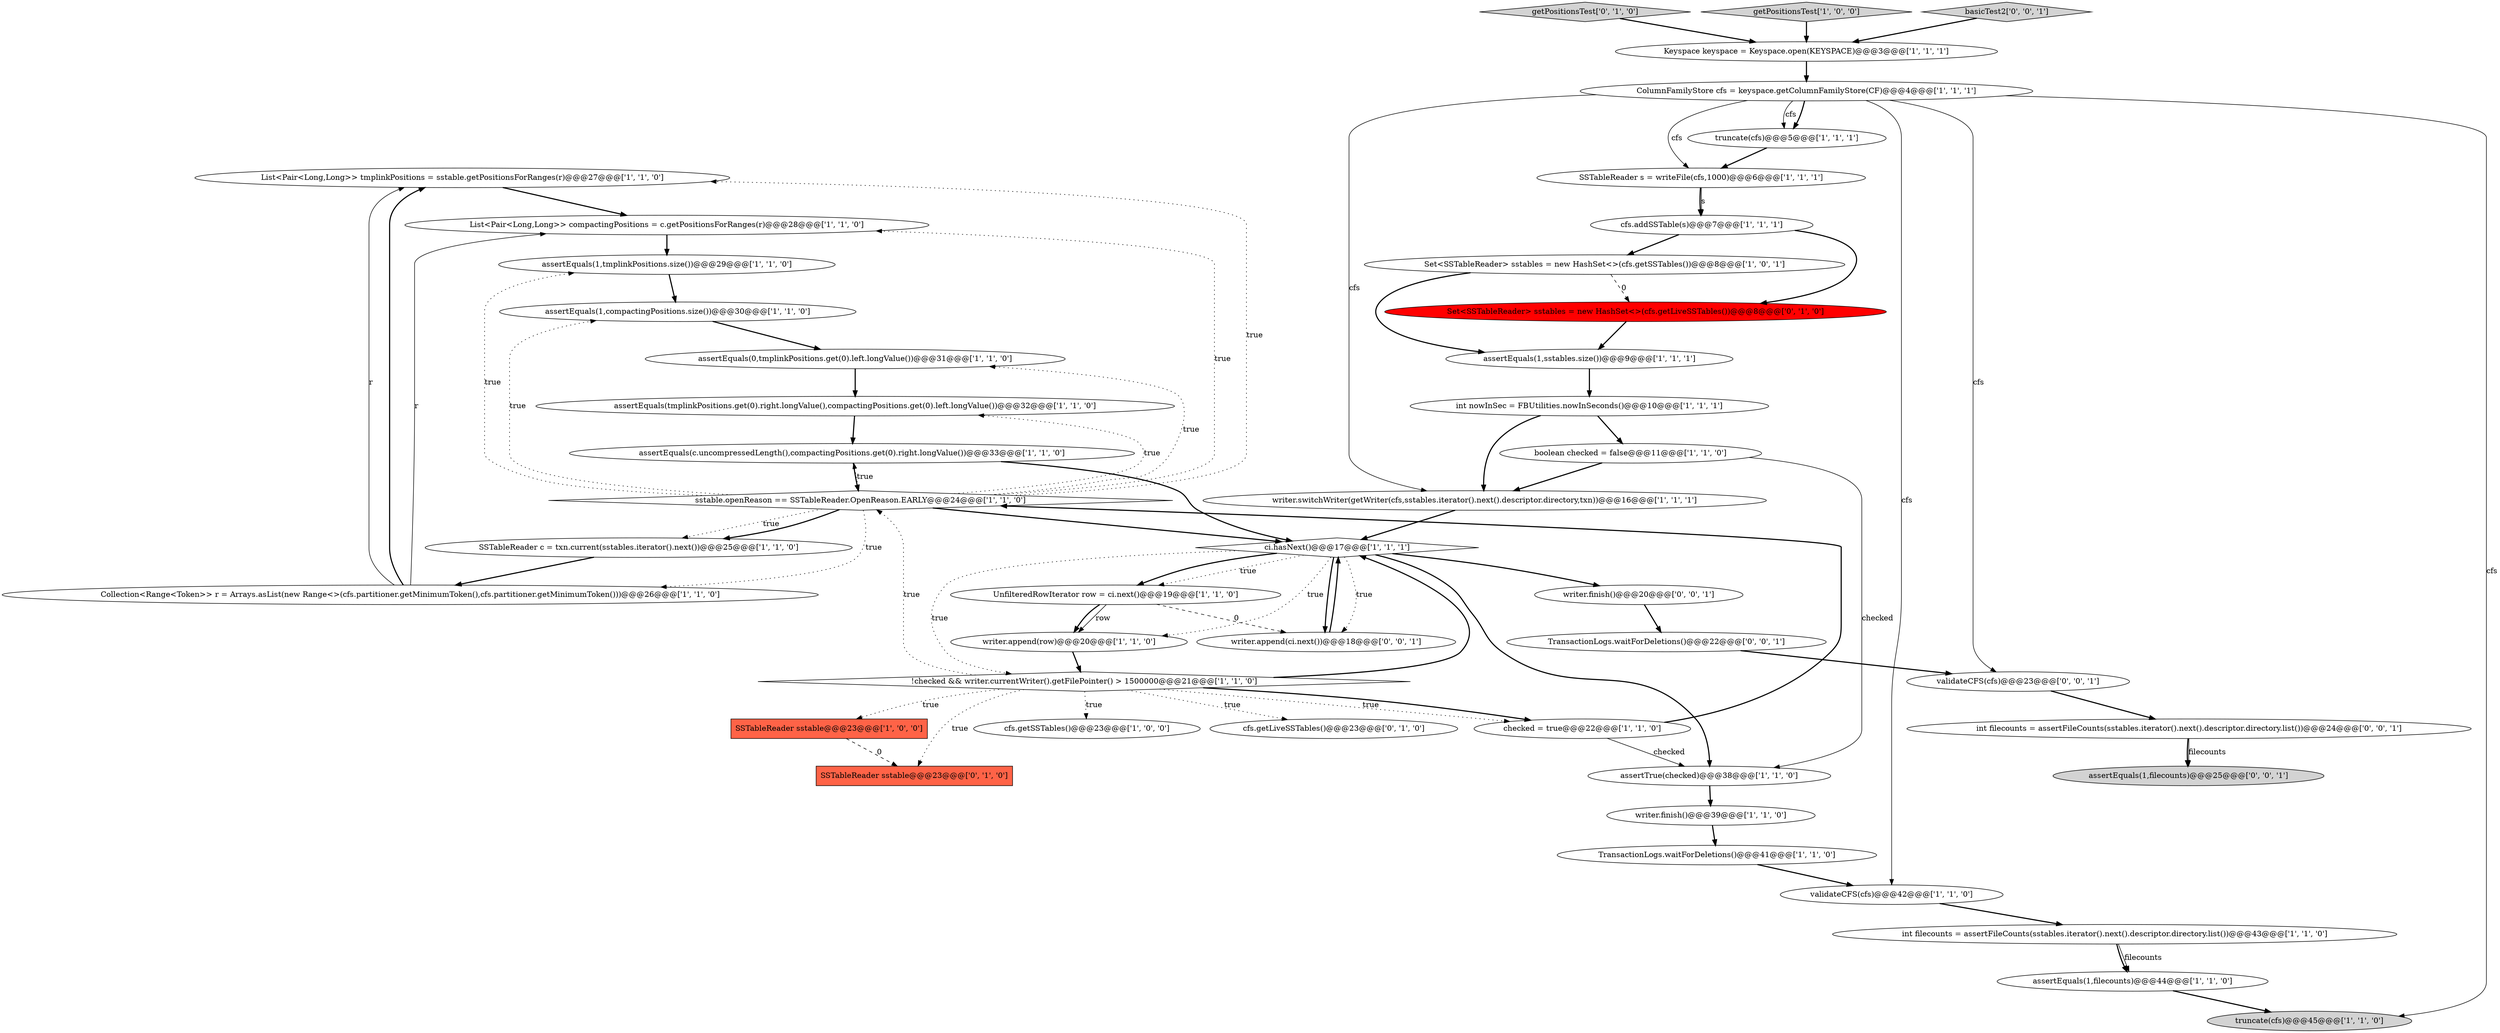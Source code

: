 digraph {
31 [style = filled, label = "List<Pair<Long,Long>> tmplinkPositions = sstable.getPositionsForRanges(r)@@@27@@@['1', '1', '0']", fillcolor = white, shape = ellipse image = "AAA0AAABBB1BBB"];
35 [style = filled, label = "getPositionsTest['0', '1', '0']", fillcolor = lightgray, shape = diamond image = "AAA0AAABBB2BBB"];
27 [style = filled, label = "getPositionsTest['1', '0', '0']", fillcolor = lightgray, shape = diamond image = "AAA0AAABBB1BBB"];
12 [style = filled, label = "TransactionLogs.waitForDeletions()@@@41@@@['1', '1', '0']", fillcolor = white, shape = ellipse image = "AAA0AAABBB1BBB"];
0 [style = filled, label = "writer.finish()@@@39@@@['1', '1', '0']", fillcolor = white, shape = ellipse image = "AAA0AAABBB1BBB"];
29 [style = filled, label = "SSTableReader s = writeFile(cfs,1000)@@@6@@@['1', '1', '1']", fillcolor = white, shape = ellipse image = "AAA0AAABBB1BBB"];
7 [style = filled, label = "int nowInSec = FBUtilities.nowInSeconds()@@@10@@@['1', '1', '1']", fillcolor = white, shape = ellipse image = "AAA0AAABBB1BBB"];
30 [style = filled, label = "assertEquals(tmplinkPositions.get(0).right.longValue(),compactingPositions.get(0).left.longValue())@@@32@@@['1', '1', '0']", fillcolor = white, shape = ellipse image = "AAA0AAABBB1BBB"];
2 [style = filled, label = "cfs.getSSTables()@@@23@@@['1', '0', '0']", fillcolor = white, shape = ellipse image = "AAA0AAABBB1BBB"];
17 [style = filled, label = "cfs.addSSTable(s)@@@7@@@['1', '1', '1']", fillcolor = white, shape = ellipse image = "AAA0AAABBB1BBB"];
10 [style = filled, label = "assertEquals(1,sstables.size())@@@9@@@['1', '1', '1']", fillcolor = white, shape = ellipse image = "AAA0AAABBB1BBB"];
9 [style = filled, label = "boolean checked = false@@@11@@@['1', '1', '0']", fillcolor = white, shape = ellipse image = "AAA0AAABBB1BBB"];
14 [style = filled, label = "assertEquals(1,tmplinkPositions.size())@@@29@@@['1', '1', '0']", fillcolor = white, shape = ellipse image = "AAA0AAABBB1BBB"];
36 [style = filled, label = "cfs.getLiveSSTables()@@@23@@@['0', '1', '0']", fillcolor = white, shape = ellipse image = "AAA0AAABBB2BBB"];
34 [style = filled, label = "assertEquals(c.uncompressedLength(),compactingPositions.get(0).right.longValue())@@@33@@@['1', '1', '0']", fillcolor = white, shape = ellipse image = "AAA0AAABBB1BBB"];
33 [style = filled, label = "validateCFS(cfs)@@@42@@@['1', '1', '0']", fillcolor = white, shape = ellipse image = "AAA0AAABBB1BBB"];
43 [style = filled, label = "basicTest2['0', '0', '1']", fillcolor = lightgray, shape = diamond image = "AAA0AAABBB3BBB"];
5 [style = filled, label = "Set<SSTableReader> sstables = new HashSet<>(cfs.getSSTables())@@@8@@@['1', '0', '1']", fillcolor = white, shape = ellipse image = "AAA0AAABBB1BBB"];
45 [style = filled, label = "assertEquals(1,filecounts)@@@25@@@['0', '0', '1']", fillcolor = lightgray, shape = ellipse image = "AAA0AAABBB3BBB"];
42 [style = filled, label = "validateCFS(cfs)@@@23@@@['0', '0', '1']", fillcolor = white, shape = ellipse image = "AAA0AAABBB3BBB"];
18 [style = filled, label = "sstable.openReason == SSTableReader.OpenReason.EARLY@@@24@@@['1', '1', '0']", fillcolor = white, shape = diamond image = "AAA0AAABBB1BBB"];
3 [style = filled, label = "Collection<Range<Token>> r = Arrays.asList(new Range<>(cfs.partitioner.getMinimumToken(),cfs.partitioner.getMinimumToken()))@@@26@@@['1', '1', '0']", fillcolor = white, shape = ellipse image = "AAA0AAABBB1BBB"];
13 [style = filled, label = "assertEquals(1,filecounts)@@@44@@@['1', '1', '0']", fillcolor = white, shape = ellipse image = "AAA0AAABBB1BBB"];
20 [style = filled, label = "SSTableReader c = txn.current(sstables.iterator().next())@@@25@@@['1', '1', '0']", fillcolor = white, shape = ellipse image = "AAA0AAABBB1BBB"];
32 [style = filled, label = "ci.hasNext()@@@17@@@['1', '1', '1']", fillcolor = white, shape = diamond image = "AAA0AAABBB1BBB"];
23 [style = filled, label = "List<Pair<Long,Long>> compactingPositions = c.getPositionsForRanges(r)@@@28@@@['1', '1', '0']", fillcolor = white, shape = ellipse image = "AAA0AAABBB1BBB"];
1 [style = filled, label = "int filecounts = assertFileCounts(sstables.iterator().next().descriptor.directory.list())@@@43@@@['1', '1', '0']", fillcolor = white, shape = ellipse image = "AAA0AAABBB1BBB"];
24 [style = filled, label = "ColumnFamilyStore cfs = keyspace.getColumnFamilyStore(CF)@@@4@@@['1', '1', '1']", fillcolor = white, shape = ellipse image = "AAA0AAABBB1BBB"];
19 [style = filled, label = "UnfilteredRowIterator row = ci.next()@@@19@@@['1', '1', '0']", fillcolor = white, shape = ellipse image = "AAA0AAABBB1BBB"];
21 [style = filled, label = "writer.append(row)@@@20@@@['1', '1', '0']", fillcolor = white, shape = ellipse image = "AAA0AAABBB1BBB"];
28 [style = filled, label = "Keyspace keyspace = Keyspace.open(KEYSPACE)@@@3@@@['1', '1', '1']", fillcolor = white, shape = ellipse image = "AAA0AAABBB1BBB"];
40 [style = filled, label = "int filecounts = assertFileCounts(sstables.iterator().next().descriptor.directory.list())@@@24@@@['0', '0', '1']", fillcolor = white, shape = ellipse image = "AAA0AAABBB3BBB"];
6 [style = filled, label = "assertTrue(checked)@@@38@@@['1', '1', '0']", fillcolor = white, shape = ellipse image = "AAA0AAABBB1BBB"];
39 [style = filled, label = "TransactionLogs.waitForDeletions()@@@22@@@['0', '0', '1']", fillcolor = white, shape = ellipse image = "AAA0AAABBB3BBB"];
11 [style = filled, label = "SSTableReader sstable@@@23@@@['1', '0', '0']", fillcolor = tomato, shape = box image = "AAA1AAABBB1BBB"];
15 [style = filled, label = "!checked && writer.currentWriter().getFilePointer() > 1500000@@@21@@@['1', '1', '0']", fillcolor = white, shape = diamond image = "AAA0AAABBB1BBB"];
22 [style = filled, label = "checked = true@@@22@@@['1', '1', '0']", fillcolor = white, shape = ellipse image = "AAA0AAABBB1BBB"];
25 [style = filled, label = "truncate(cfs)@@@45@@@['1', '1', '0']", fillcolor = lightgray, shape = ellipse image = "AAA0AAABBB1BBB"];
44 [style = filled, label = "writer.finish()@@@20@@@['0', '0', '1']", fillcolor = white, shape = ellipse image = "AAA0AAABBB3BBB"];
41 [style = filled, label = "writer.append(ci.next())@@@18@@@['0', '0', '1']", fillcolor = white, shape = ellipse image = "AAA0AAABBB3BBB"];
16 [style = filled, label = "writer.switchWriter(getWriter(cfs,sstables.iterator().next().descriptor.directory,txn))@@@16@@@['1', '1', '1']", fillcolor = white, shape = ellipse image = "AAA0AAABBB1BBB"];
37 [style = filled, label = "Set<SSTableReader> sstables = new HashSet<>(cfs.getLiveSSTables())@@@8@@@['0', '1', '0']", fillcolor = red, shape = ellipse image = "AAA1AAABBB2BBB"];
8 [style = filled, label = "assertEquals(1,compactingPositions.size())@@@30@@@['1', '1', '0']", fillcolor = white, shape = ellipse image = "AAA0AAABBB1BBB"];
4 [style = filled, label = "truncate(cfs)@@@5@@@['1', '1', '1']", fillcolor = white, shape = ellipse image = "AAA0AAABBB1BBB"];
26 [style = filled, label = "assertEquals(0,tmplinkPositions.get(0).left.longValue())@@@31@@@['1', '1', '0']", fillcolor = white, shape = ellipse image = "AAA0AAABBB1BBB"];
38 [style = filled, label = "SSTableReader sstable@@@23@@@['0', '1', '0']", fillcolor = tomato, shape = box image = "AAA1AAABBB2BBB"];
13->25 [style = bold, label=""];
5->10 [style = bold, label=""];
17->5 [style = bold, label=""];
18->30 [style = dotted, label="true"];
29->17 [style = bold, label=""];
31->23 [style = bold, label=""];
41->32 [style = bold, label=""];
32->21 [style = dotted, label="true"];
32->41 [style = dotted, label="true"];
24->33 [style = solid, label="cfs"];
37->10 [style = bold, label=""];
3->31 [style = bold, label=""];
21->15 [style = bold, label=""];
0->12 [style = bold, label=""];
27->28 [style = bold, label=""];
15->2 [style = dotted, label="true"];
15->18 [style = dotted, label="true"];
15->36 [style = dotted, label="true"];
15->38 [style = dotted, label="true"];
34->18 [style = bold, label=""];
3->31 [style = solid, label="r"];
16->32 [style = bold, label=""];
4->29 [style = bold, label=""];
20->3 [style = bold, label=""];
30->34 [style = bold, label=""];
6->0 [style = bold, label=""];
32->19 [style = bold, label=""];
33->1 [style = bold, label=""];
22->6 [style = solid, label="checked"];
15->22 [style = dotted, label="true"];
17->37 [style = bold, label=""];
44->39 [style = bold, label=""];
18->20 [style = dotted, label="true"];
10->7 [style = bold, label=""];
1->13 [style = bold, label=""];
32->6 [style = bold, label=""];
9->16 [style = bold, label=""];
42->40 [style = bold, label=""];
18->14 [style = dotted, label="true"];
18->34 [style = dotted, label="true"];
15->22 [style = bold, label=""];
43->28 [style = bold, label=""];
26->30 [style = bold, label=""];
19->41 [style = dashed, label="0"];
23->14 [style = bold, label=""];
7->9 [style = bold, label=""];
35->28 [style = bold, label=""];
11->38 [style = dashed, label="0"];
24->16 [style = solid, label="cfs"];
18->20 [style = bold, label=""];
24->4 [style = bold, label=""];
22->18 [style = bold, label=""];
24->42 [style = solid, label="cfs"];
24->29 [style = solid, label="cfs"];
18->26 [style = dotted, label="true"];
18->3 [style = dotted, label="true"];
7->16 [style = bold, label=""];
40->45 [style = solid, label="filecounts"];
12->33 [style = bold, label=""];
18->32 [style = bold, label=""];
32->44 [style = bold, label=""];
15->11 [style = dotted, label="true"];
28->24 [style = bold, label=""];
24->4 [style = solid, label="cfs"];
29->17 [style = solid, label="s"];
18->8 [style = dotted, label="true"];
34->32 [style = bold, label=""];
32->41 [style = bold, label=""];
14->8 [style = bold, label=""];
40->45 [style = bold, label=""];
9->6 [style = solid, label="checked"];
3->23 [style = solid, label="r"];
1->13 [style = solid, label="filecounts"];
18->31 [style = dotted, label="true"];
15->32 [style = bold, label=""];
39->42 [style = bold, label=""];
19->21 [style = solid, label="row"];
24->25 [style = solid, label="cfs"];
18->23 [style = dotted, label="true"];
32->19 [style = dotted, label="true"];
5->37 [style = dashed, label="0"];
32->15 [style = dotted, label="true"];
8->26 [style = bold, label=""];
19->21 [style = bold, label=""];
}
